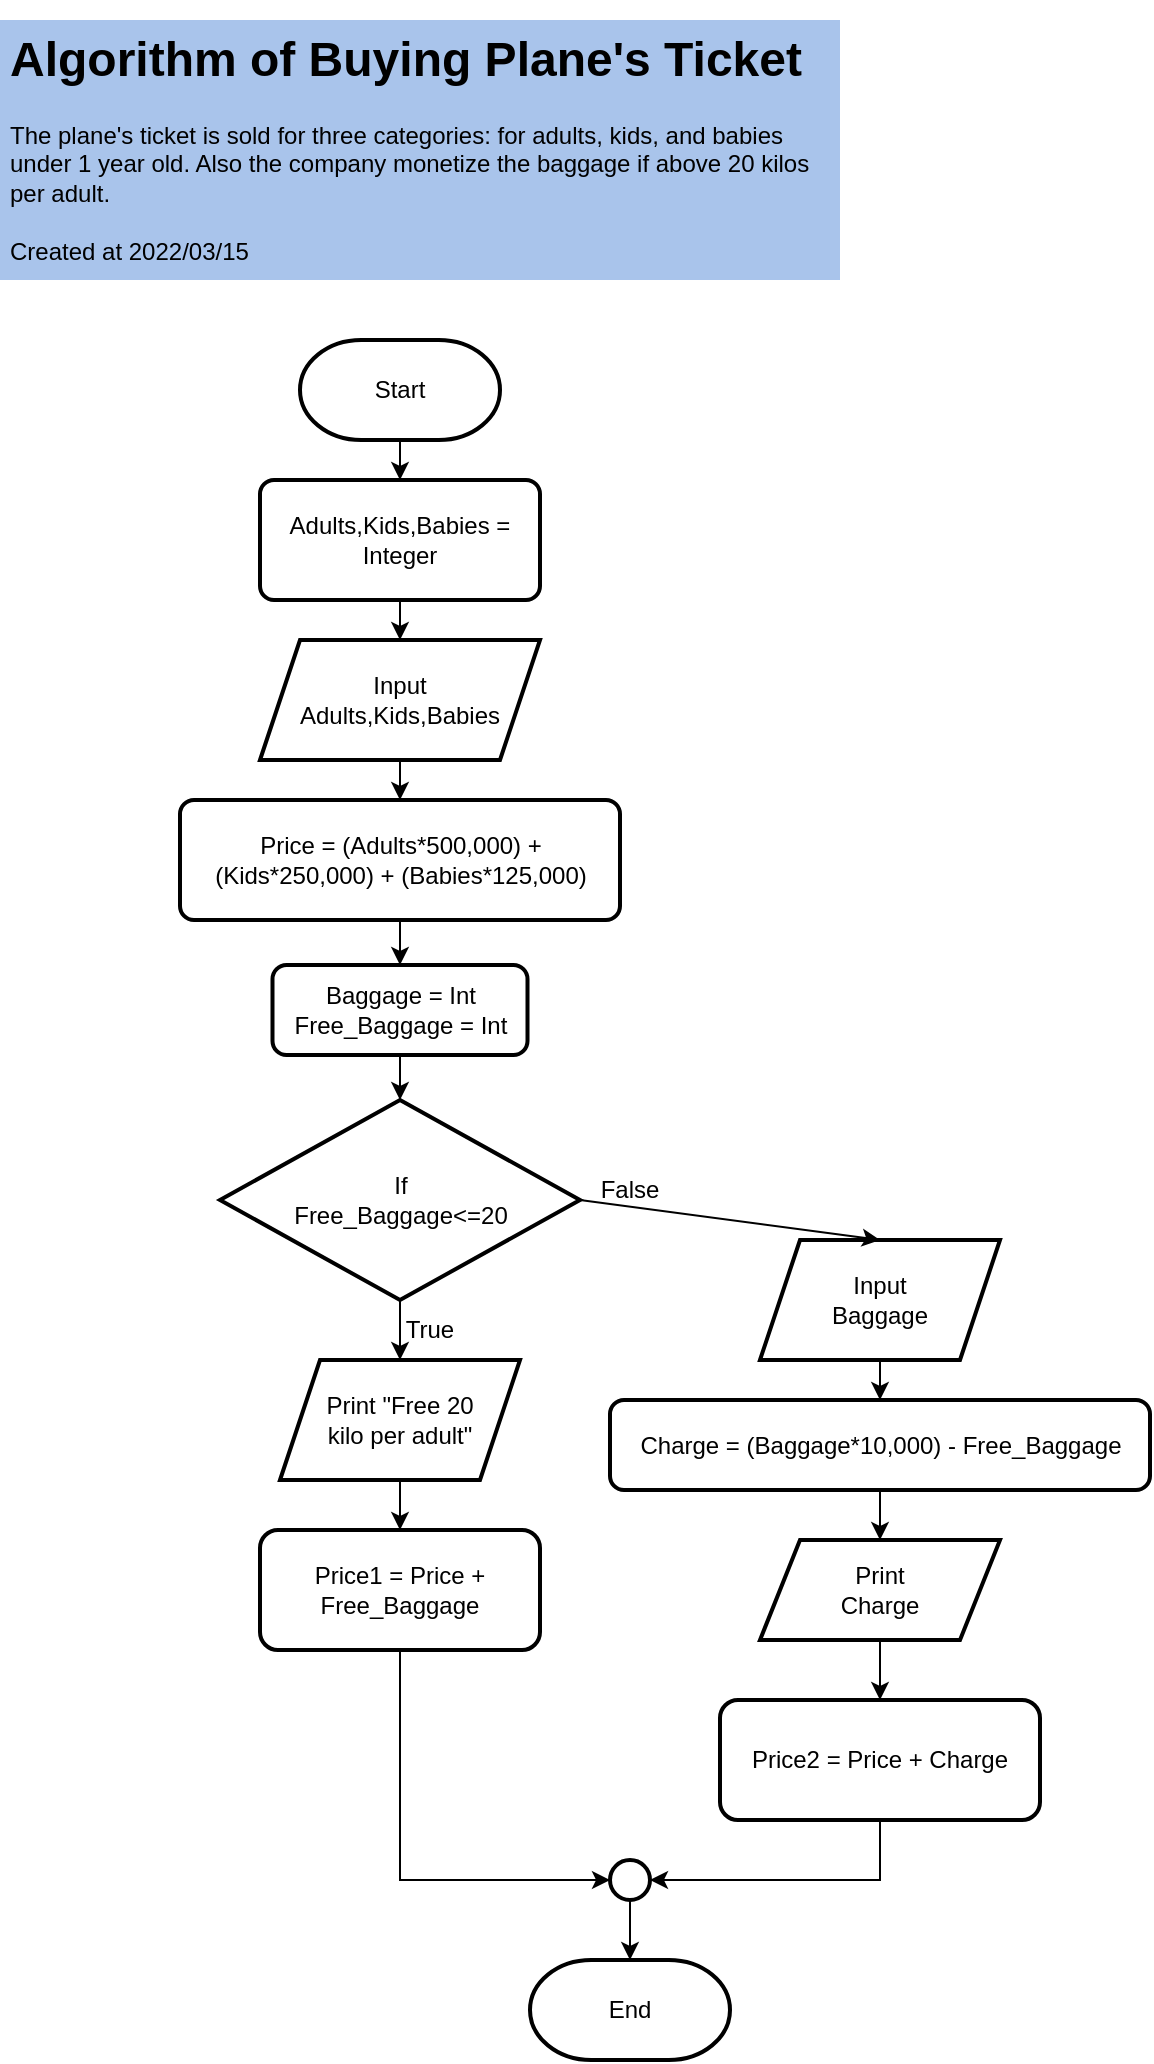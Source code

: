 <mxfile version="17.1.3" type="github">
  <diagram id="sBrC_O1w08wfmyPcie-q" name="Page-1">
    <mxGraphModel dx="806" dy="508" grid="1" gridSize="10" guides="1" tooltips="1" connect="1" arrows="1" fold="1" page="1" pageScale="1" pageWidth="850" pageHeight="1100" math="0" shadow="0">
      <root>
        <mxCell id="0" />
        <mxCell id="1" parent="0" />
        <mxCell id="xe1-zFBnf7JqBdZLS7pF-1" value="&lt;h1&gt;Algorithm of Buying Plane&#39;s Ticket&lt;br&gt;&lt;/h1&gt;&lt;div&gt;The plane&#39;s ticket is sold for three categories: for adults, kids, and babies under 1 year old. Also the company monetize the baggage if above 20 kilos per adult. &lt;br&gt;&lt;/div&gt;&lt;div&gt;&lt;br&gt;&lt;/div&gt;&lt;div&gt;Created at 2022/03/15&lt;br&gt;&lt;/div&gt;" style="text;html=1;strokeColor=none;fillColor=#A9C4EB;spacing=5;spacingTop=-20;whiteSpace=wrap;overflow=hidden;rounded=0;" parent="1" vertex="1">
          <mxGeometry x="40" y="40" width="420" height="130" as="geometry" />
        </mxCell>
        <mxCell id="xe1-zFBnf7JqBdZLS7pF-2" value="" style="strokeWidth=2;html=1;shape=mxgraph.flowchart.terminator;whiteSpace=wrap;fillColor=none;" parent="1" vertex="1">
          <mxGeometry x="190" y="200" width="100" height="50" as="geometry" />
        </mxCell>
        <mxCell id="xe1-zFBnf7JqBdZLS7pF-4" value="Start" style="text;html=1;strokeColor=none;fillColor=none;align=center;verticalAlign=middle;whiteSpace=wrap;rounded=0;" parent="1" vertex="1">
          <mxGeometry x="210" y="210" width="60" height="30" as="geometry" />
        </mxCell>
        <mxCell id="xe1-zFBnf7JqBdZLS7pF-6" value="" style="shape=parallelogram;perimeter=parallelogramPerimeter;whiteSpace=wrap;html=1;fixedSize=1;strokeWidth=2;fillColor=none;" parent="1" vertex="1">
          <mxGeometry x="170" y="350" width="140" height="60" as="geometry" />
        </mxCell>
        <mxCell id="xe1-zFBnf7JqBdZLS7pF-7" value="Input Adults,Kids,Babies" style="text;html=1;strokeColor=none;fillColor=none;align=center;verticalAlign=middle;whiteSpace=wrap;rounded=0;" parent="1" vertex="1">
          <mxGeometry x="210" y="365" width="60" height="30" as="geometry" />
        </mxCell>
        <mxCell id="xe1-zFBnf7JqBdZLS7pF-9" value="" style="rounded=1;whiteSpace=wrap;html=1;absoluteArcSize=1;arcSize=14;strokeWidth=2;fillColor=none;" parent="1" vertex="1">
          <mxGeometry x="170" y="270" width="140" height="60" as="geometry" />
        </mxCell>
        <mxCell id="xe1-zFBnf7JqBdZLS7pF-11" value="Adults,Kids,Babies = Integer" style="text;html=1;strokeColor=none;fillColor=none;align=center;verticalAlign=middle;whiteSpace=wrap;rounded=0;" parent="1" vertex="1">
          <mxGeometry x="175" y="285" width="130" height="30" as="geometry" />
        </mxCell>
        <mxCell id="xe1-zFBnf7JqBdZLS7pF-12" value="" style="rounded=1;whiteSpace=wrap;html=1;absoluteArcSize=1;arcSize=14;strokeWidth=2;fillColor=none;" parent="1" vertex="1">
          <mxGeometry x="130" y="430" width="220" height="60" as="geometry" />
        </mxCell>
        <mxCell id="xe1-zFBnf7JqBdZLS7pF-13" value="Price = (Adults*500,000) + (Kids*250,000) + (Babies*125,000)" style="text;html=1;strokeColor=none;fillColor=none;align=center;verticalAlign=middle;whiteSpace=wrap;rounded=0;" parent="1" vertex="1">
          <mxGeometry x="132.5" y="445" width="215" height="30" as="geometry" />
        </mxCell>
        <mxCell id="xe1-zFBnf7JqBdZLS7pF-15" value="" style="strokeWidth=2;html=1;shape=mxgraph.flowchart.decision;whiteSpace=wrap;fillColor=none;" parent="1" vertex="1">
          <mxGeometry x="150" y="580" width="180" height="100" as="geometry" />
        </mxCell>
        <mxCell id="xe1-zFBnf7JqBdZLS7pF-16" value="If Free_Baggage&amp;lt;=20" style="text;html=1;strokeColor=none;fillColor=none;align=center;verticalAlign=middle;whiteSpace=wrap;rounded=0;" parent="1" vertex="1">
          <mxGeometry x="182.5" y="615" width="115" height="30" as="geometry" />
        </mxCell>
        <mxCell id="xe1-zFBnf7JqBdZLS7pF-18" value="" style="rounded=1;whiteSpace=wrap;html=1;absoluteArcSize=1;arcSize=14;strokeWidth=2;fillColor=none;" parent="1" vertex="1">
          <mxGeometry x="176.25" y="512.5" width="127.5" height="45" as="geometry" />
        </mxCell>
        <mxCell id="xe1-zFBnf7JqBdZLS7pF-19" value="&lt;div&gt;Baggage = Int&lt;/div&gt;&lt;div&gt;Free_Baggage = Int&lt;br&gt;&lt;/div&gt;" style="text;html=1;strokeColor=none;fillColor=none;align=center;verticalAlign=middle;whiteSpace=wrap;rounded=0;" parent="1" vertex="1">
          <mxGeometry x="182.5" y="520" width="115" height="30" as="geometry" />
        </mxCell>
        <mxCell id="xe1-zFBnf7JqBdZLS7pF-21" value="" style="shape=parallelogram;perimeter=parallelogramPerimeter;whiteSpace=wrap;html=1;fixedSize=1;strokeWidth=2;fillColor=none;" parent="1" vertex="1">
          <mxGeometry x="180" y="710" width="120" height="60" as="geometry" />
        </mxCell>
        <mxCell id="xe1-zFBnf7JqBdZLS7pF-24" value="Print &quot;Free 20 kilo per adult&quot;" style="text;html=1;strokeColor=none;fillColor=none;align=center;verticalAlign=middle;whiteSpace=wrap;rounded=0;" parent="1" vertex="1">
          <mxGeometry x="200" y="725" width="80" height="30" as="geometry" />
        </mxCell>
        <mxCell id="xe1-zFBnf7JqBdZLS7pF-27" value="" style="endArrow=classic;html=1;rounded=0;exitX=0.5;exitY=1;exitDx=0;exitDy=0;exitPerimeter=0;entryX=0.5;entryY=0;entryDx=0;entryDy=0;" parent="1" source="xe1-zFBnf7JqBdZLS7pF-15" target="xe1-zFBnf7JqBdZLS7pF-21" edge="1">
          <mxGeometry width="50" height="50" relative="1" as="geometry">
            <mxPoint x="390" y="680" as="sourcePoint" />
            <mxPoint x="190" y="690" as="targetPoint" />
          </mxGeometry>
        </mxCell>
        <mxCell id="xe1-zFBnf7JqBdZLS7pF-28" value="True" style="text;html=1;strokeColor=none;fillColor=none;align=center;verticalAlign=middle;whiteSpace=wrap;rounded=0;" parent="1" vertex="1">
          <mxGeometry x="240" y="680" width="30" height="30" as="geometry" />
        </mxCell>
        <mxCell id="xe1-zFBnf7JqBdZLS7pF-29" value="" style="endArrow=classic;html=1;rounded=0;exitX=1;exitY=0.5;exitDx=0;exitDy=0;exitPerimeter=0;entryX=0.5;entryY=0;entryDx=0;entryDy=0;" parent="1" source="xe1-zFBnf7JqBdZLS7pF-15" target="xe1-zFBnf7JqBdZLS7pF-31" edge="1">
          <mxGeometry width="50" height="50" relative="1" as="geometry">
            <mxPoint x="390" y="680" as="sourcePoint" />
            <mxPoint x="410" y="660" as="targetPoint" />
          </mxGeometry>
        </mxCell>
        <mxCell id="xe1-zFBnf7JqBdZLS7pF-30" value="False" style="text;html=1;strokeColor=none;fillColor=none;align=center;verticalAlign=middle;whiteSpace=wrap;rounded=0;" parent="1" vertex="1">
          <mxGeometry x="330" y="610" width="50" height="30" as="geometry" />
        </mxCell>
        <mxCell id="xe1-zFBnf7JqBdZLS7pF-31" value="" style="shape=parallelogram;perimeter=parallelogramPerimeter;whiteSpace=wrap;html=1;fixedSize=1;strokeWidth=2;fillColor=none;" parent="1" vertex="1">
          <mxGeometry x="420" y="650" width="120" height="60" as="geometry" />
        </mxCell>
        <mxCell id="xe1-zFBnf7JqBdZLS7pF-32" value="Input Baggage" style="text;html=1;strokeColor=none;fillColor=none;align=center;verticalAlign=middle;whiteSpace=wrap;rounded=0;" parent="1" vertex="1">
          <mxGeometry x="450" y="665" width="60" height="30" as="geometry" />
        </mxCell>
        <mxCell id="xe1-zFBnf7JqBdZLS7pF-34" value="" style="rounded=1;whiteSpace=wrap;html=1;absoluteArcSize=1;arcSize=14;strokeWidth=2;fillColor=none;" parent="1" vertex="1">
          <mxGeometry x="345" y="730" width="270" height="45" as="geometry" />
        </mxCell>
        <mxCell id="xe1-zFBnf7JqBdZLS7pF-35" value="Charge = (Baggage*10,000) - Free_Baggage" style="text;html=1;strokeColor=none;fillColor=none;align=center;verticalAlign=middle;whiteSpace=wrap;rounded=0;" parent="1" vertex="1">
          <mxGeometry x="352.5" y="737.5" width="255" height="30" as="geometry" />
        </mxCell>
        <mxCell id="xe1-zFBnf7JqBdZLS7pF-36" value="" style="endArrow=classic;html=1;rounded=0;exitX=0.5;exitY=1;exitDx=0;exitDy=0;entryX=0.5;entryY=0;entryDx=0;entryDy=0;" parent="1" source="xe1-zFBnf7JqBdZLS7pF-12" target="xe1-zFBnf7JqBdZLS7pF-18" edge="1">
          <mxGeometry width="50" height="50" relative="1" as="geometry">
            <mxPoint x="330" y="630" as="sourcePoint" />
            <mxPoint x="380" y="580" as="targetPoint" />
          </mxGeometry>
        </mxCell>
        <mxCell id="xe1-zFBnf7JqBdZLS7pF-37" value="" style="endArrow=classic;html=1;rounded=0;exitX=0.5;exitY=1;exitDx=0;exitDy=0;entryX=0.5;entryY=0;entryDx=0;entryDy=0;entryPerimeter=0;" parent="1" source="xe1-zFBnf7JqBdZLS7pF-18" target="xe1-zFBnf7JqBdZLS7pF-15" edge="1">
          <mxGeometry width="50" height="50" relative="1" as="geometry">
            <mxPoint x="330" y="630" as="sourcePoint" />
            <mxPoint x="380" y="580" as="targetPoint" />
          </mxGeometry>
        </mxCell>
        <mxCell id="xe1-zFBnf7JqBdZLS7pF-39" value="" style="endArrow=classic;html=1;rounded=0;exitX=0.5;exitY=1;exitDx=0;exitDy=0;entryX=0.5;entryY=0;entryDx=0;entryDy=0;" parent="1" source="xe1-zFBnf7JqBdZLS7pF-31" target="xe1-zFBnf7JqBdZLS7pF-34" edge="1">
          <mxGeometry width="50" height="50" relative="1" as="geometry">
            <mxPoint x="330" y="740" as="sourcePoint" />
            <mxPoint x="380" y="690" as="targetPoint" />
          </mxGeometry>
        </mxCell>
        <mxCell id="xe1-zFBnf7JqBdZLS7pF-40" value="" style="shape=parallelogram;perimeter=parallelogramPerimeter;whiteSpace=wrap;html=1;fixedSize=1;strokeWidth=2;fillColor=none;" parent="1" vertex="1">
          <mxGeometry x="420" y="800" width="120" height="50" as="geometry" />
        </mxCell>
        <mxCell id="xe1-zFBnf7JqBdZLS7pF-41" value="Print Charge" style="text;html=1;strokeColor=none;fillColor=none;align=center;verticalAlign=middle;whiteSpace=wrap;rounded=0;" parent="1" vertex="1">
          <mxGeometry x="450" y="810" width="60" height="30" as="geometry" />
        </mxCell>
        <mxCell id="xe1-zFBnf7JqBdZLS7pF-42" value="" style="endArrow=classic;html=1;rounded=0;exitX=0.5;exitY=1;exitDx=0;exitDy=0;entryX=0.5;entryY=0;entryDx=0;entryDy=0;" parent="1" source="xe1-zFBnf7JqBdZLS7pF-34" target="xe1-zFBnf7JqBdZLS7pF-40" edge="1">
          <mxGeometry width="50" height="50" relative="1" as="geometry">
            <mxPoint x="330" y="800" as="sourcePoint" />
            <mxPoint x="380" y="750" as="targetPoint" />
          </mxGeometry>
        </mxCell>
        <mxCell id="xe1-zFBnf7JqBdZLS7pF-45" value="" style="endArrow=classic;html=1;rounded=0;exitX=0.5;exitY=1;exitDx=0;exitDy=0;entryX=0.5;entryY=0;entryDx=0;entryDy=0;" parent="1" source="xe1-zFBnf7JqBdZLS7pF-9" target="xe1-zFBnf7JqBdZLS7pF-6" edge="1">
          <mxGeometry width="50" height="50" relative="1" as="geometry">
            <mxPoint x="330" y="430" as="sourcePoint" />
            <mxPoint x="380" y="380" as="targetPoint" />
          </mxGeometry>
        </mxCell>
        <mxCell id="xe1-zFBnf7JqBdZLS7pF-46" value="" style="endArrow=classic;html=1;rounded=0;exitX=0.5;exitY=1;exitDx=0;exitDy=0;entryX=0.5;entryY=0;entryDx=0;entryDy=0;" parent="1" source="xe1-zFBnf7JqBdZLS7pF-6" target="xe1-zFBnf7JqBdZLS7pF-12" edge="1">
          <mxGeometry width="50" height="50" relative="1" as="geometry">
            <mxPoint x="330" y="430" as="sourcePoint" />
            <mxPoint x="380" y="380" as="targetPoint" />
          </mxGeometry>
        </mxCell>
        <mxCell id="xe1-zFBnf7JqBdZLS7pF-48" value="" style="endArrow=classic;html=1;rounded=0;exitX=0.5;exitY=1;exitDx=0;exitDy=0;exitPerimeter=0;entryX=0.5;entryY=0;entryDx=0;entryDy=0;" parent="1" source="xe1-zFBnf7JqBdZLS7pF-2" target="xe1-zFBnf7JqBdZLS7pF-9" edge="1">
          <mxGeometry width="50" height="50" relative="1" as="geometry">
            <mxPoint x="330" y="420" as="sourcePoint" />
            <mxPoint x="380" y="370" as="targetPoint" />
          </mxGeometry>
        </mxCell>
        <mxCell id="xe1-zFBnf7JqBdZLS7pF-49" value="" style="rounded=1;whiteSpace=wrap;html=1;strokeWidth=2;fillColor=none;" parent="1" vertex="1">
          <mxGeometry x="400" y="880" width="160" height="60" as="geometry" />
        </mxCell>
        <mxCell id="xe1-zFBnf7JqBdZLS7pF-50" value="Price2 = Price + Charge" style="text;html=1;strokeColor=none;fillColor=none;align=center;verticalAlign=middle;whiteSpace=wrap;rounded=0;" parent="1" vertex="1">
          <mxGeometry x="410" y="895" width="140" height="30" as="geometry" />
        </mxCell>
        <mxCell id="xe1-zFBnf7JqBdZLS7pF-51" value="" style="endArrow=classic;html=1;rounded=0;exitX=0.5;exitY=1;exitDx=0;exitDy=0;entryX=0.5;entryY=0;entryDx=0;entryDy=0;" parent="1" source="xe1-zFBnf7JqBdZLS7pF-40" target="xe1-zFBnf7JqBdZLS7pF-49" edge="1">
          <mxGeometry width="50" height="50" relative="1" as="geometry">
            <mxPoint x="330" y="880" as="sourcePoint" />
            <mxPoint x="380" y="830" as="targetPoint" />
          </mxGeometry>
        </mxCell>
        <mxCell id="xe1-zFBnf7JqBdZLS7pF-52" value="" style="rounded=1;whiteSpace=wrap;html=1;strokeWidth=2;fillColor=none;" parent="1" vertex="1">
          <mxGeometry x="170" y="795" width="140" height="60" as="geometry" />
        </mxCell>
        <mxCell id="xe1-zFBnf7JqBdZLS7pF-53" value="Price1 = Price + Free_Baggage" style="text;html=1;strokeColor=none;fillColor=none;align=center;verticalAlign=middle;whiteSpace=wrap;rounded=0;" parent="1" vertex="1">
          <mxGeometry x="185" y="810" width="110" height="30" as="geometry" />
        </mxCell>
        <mxCell id="xe1-zFBnf7JqBdZLS7pF-54" value="" style="endArrow=classic;html=1;rounded=0;exitX=0.5;exitY=1;exitDx=0;exitDy=0;entryX=0.5;entryY=0;entryDx=0;entryDy=0;" parent="1" source="xe1-zFBnf7JqBdZLS7pF-21" target="xe1-zFBnf7JqBdZLS7pF-52" edge="1">
          <mxGeometry width="50" height="50" relative="1" as="geometry">
            <mxPoint x="330" y="800" as="sourcePoint" />
            <mxPoint x="260" y="790" as="targetPoint" />
          </mxGeometry>
        </mxCell>
        <mxCell id="xe1-zFBnf7JqBdZLS7pF-55" value="" style="ellipse;whiteSpace=wrap;html=1;aspect=fixed;strokeWidth=2;fillColor=none;" parent="1" vertex="1">
          <mxGeometry x="345" y="960" width="20" height="20" as="geometry" />
        </mxCell>
        <mxCell id="xe1-zFBnf7JqBdZLS7pF-56" value="" style="endArrow=classic;html=1;rounded=0;exitX=0.5;exitY=1;exitDx=0;exitDy=0;entryX=0;entryY=0.5;entryDx=0;entryDy=0;" parent="1" source="xe1-zFBnf7JqBdZLS7pF-52" target="xe1-zFBnf7JqBdZLS7pF-55" edge="1">
          <mxGeometry width="50" height="50" relative="1" as="geometry">
            <mxPoint x="330" y="880" as="sourcePoint" />
            <mxPoint x="380" y="830" as="targetPoint" />
            <Array as="points">
              <mxPoint x="240" y="970" />
            </Array>
          </mxGeometry>
        </mxCell>
        <mxCell id="xe1-zFBnf7JqBdZLS7pF-57" value="" style="endArrow=classic;html=1;rounded=0;exitX=0.5;exitY=1;exitDx=0;exitDy=0;entryX=1;entryY=0.5;entryDx=0;entryDy=0;" parent="1" source="xe1-zFBnf7JqBdZLS7pF-49" target="xe1-zFBnf7JqBdZLS7pF-55" edge="1">
          <mxGeometry width="50" height="50" relative="1" as="geometry">
            <mxPoint x="330" y="880" as="sourcePoint" />
            <mxPoint x="380" y="830" as="targetPoint" />
            <Array as="points">
              <mxPoint x="480" y="970" />
            </Array>
          </mxGeometry>
        </mxCell>
        <mxCell id="xe1-zFBnf7JqBdZLS7pF-58" value="" style="strokeWidth=2;html=1;shape=mxgraph.flowchart.terminator;whiteSpace=wrap;fillColor=none;" parent="1" vertex="1">
          <mxGeometry x="305" y="1010" width="100" height="50" as="geometry" />
        </mxCell>
        <mxCell id="xe1-zFBnf7JqBdZLS7pF-59" value="" style="endArrow=classic;html=1;rounded=0;exitX=0.5;exitY=1;exitDx=0;exitDy=0;entryX=0.5;entryY=0;entryDx=0;entryDy=0;entryPerimeter=0;" parent="1" source="xe1-zFBnf7JqBdZLS7pF-55" target="xe1-zFBnf7JqBdZLS7pF-58" edge="1">
          <mxGeometry width="50" height="50" relative="1" as="geometry">
            <mxPoint x="420" y="890" as="sourcePoint" />
            <mxPoint x="470" y="840" as="targetPoint" />
          </mxGeometry>
        </mxCell>
        <mxCell id="xe1-zFBnf7JqBdZLS7pF-60" value="End" style="text;html=1;strokeColor=none;fillColor=none;align=center;verticalAlign=middle;whiteSpace=wrap;rounded=0;" parent="1" vertex="1">
          <mxGeometry x="325" y="1020" width="60" height="30" as="geometry" />
        </mxCell>
      </root>
    </mxGraphModel>
  </diagram>
</mxfile>
